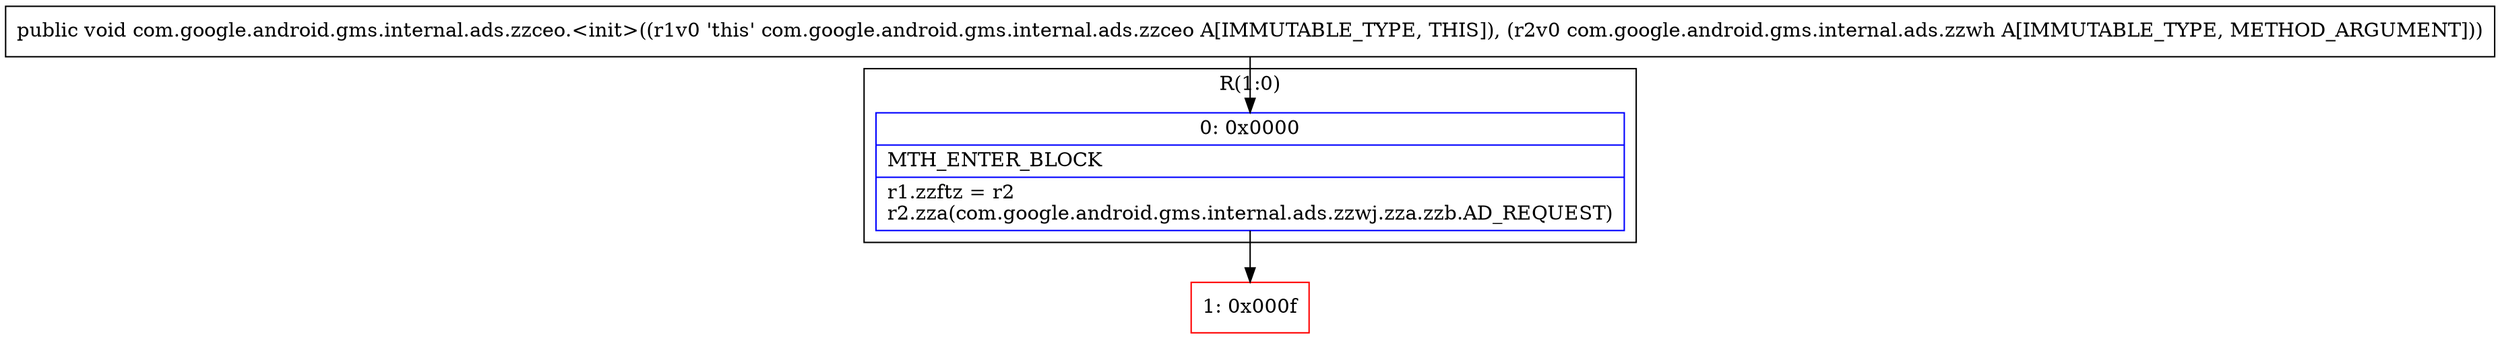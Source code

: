 digraph "CFG forcom.google.android.gms.internal.ads.zzceo.\<init\>(Lcom\/google\/android\/gms\/internal\/ads\/zzwh;)V" {
subgraph cluster_Region_1837503647 {
label = "R(1:0)";
node [shape=record,color=blue];
Node_0 [shape=record,label="{0\:\ 0x0000|MTH_ENTER_BLOCK\l|r1.zzftz = r2\lr2.zza(com.google.android.gms.internal.ads.zzwj.zza.zzb.AD_REQUEST)\l}"];
}
Node_1 [shape=record,color=red,label="{1\:\ 0x000f}"];
MethodNode[shape=record,label="{public void com.google.android.gms.internal.ads.zzceo.\<init\>((r1v0 'this' com.google.android.gms.internal.ads.zzceo A[IMMUTABLE_TYPE, THIS]), (r2v0 com.google.android.gms.internal.ads.zzwh A[IMMUTABLE_TYPE, METHOD_ARGUMENT])) }"];
MethodNode -> Node_0;
Node_0 -> Node_1;
}

